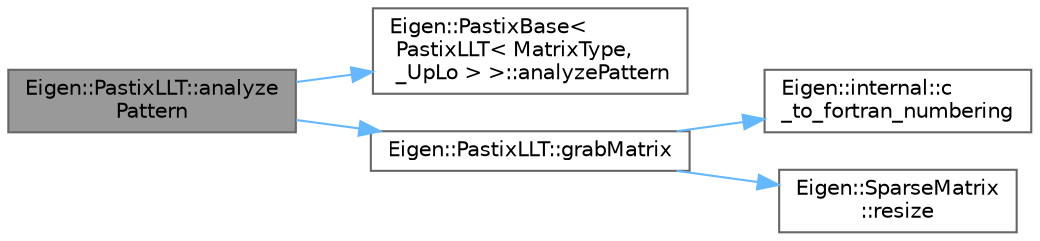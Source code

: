 digraph "Eigen::PastixLLT::analyzePattern"
{
 // LATEX_PDF_SIZE
  bgcolor="transparent";
  edge [fontname=Helvetica,fontsize=10,labelfontname=Helvetica,labelfontsize=10];
  node [fontname=Helvetica,fontsize=10,shape=box,height=0.2,width=0.4];
  rankdir="LR";
  Node1 [id="Node000001",label="Eigen::PastixLLT::analyze\lPattern",height=0.2,width=0.4,color="gray40", fillcolor="grey60", style="filled", fontcolor="black",tooltip=" "];
  Node1 -> Node2 [id="edge5_Node000001_Node000002",color="steelblue1",style="solid",tooltip=" "];
  Node2 [id="Node000002",label="Eigen::PastixBase\<\l PastixLLT\< MatrixType,\l _UpLo \> \>::analyzePattern",height=0.2,width=0.4,color="grey40", fillcolor="white", style="filled",URL="$class_eigen_1_1_pastix_base.html#a1c3499de4bd707504925b8d54e57253a",tooltip=" "];
  Node1 -> Node3 [id="edge6_Node000001_Node000003",color="steelblue1",style="solid",tooltip=" "];
  Node3 [id="Node000003",label="Eigen::PastixLLT::grabMatrix",height=0.2,width=0.4,color="grey40", fillcolor="white", style="filled",URL="$class_eigen_1_1_pastix_l_l_t.html#a90eb65cc498437ca71bcc65ad1645ed6",tooltip=" "];
  Node3 -> Node4 [id="edge7_Node000003_Node000004",color="steelblue1",style="solid",tooltip=" "];
  Node4 [id="Node000004",label="Eigen::internal::c\l_to_fortran_numbering",height=0.2,width=0.4,color="grey40", fillcolor="white", style="filled",URL="$namespace_eigen_1_1internal.html#a3b77815ecf2fc57f2aedb98843ee27ca",tooltip=" "];
  Node3 -> Node5 [id="edge8_Node000003_Node000005",color="steelblue1",style="solid",tooltip=" "];
  Node5 [id="Node000005",label="Eigen::SparseMatrix\l::resize",height=0.2,width=0.4,color="grey40", fillcolor="white", style="filled",URL="$class_eigen_1_1_sparse_matrix.html#af88551f30202341b7cc24cfadabdec5c",tooltip=" "];
}
